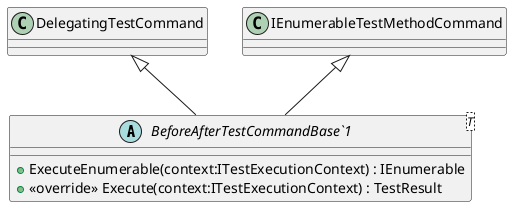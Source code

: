 @startuml
abstract class "BeforeAfterTestCommandBase`1"<T> {
    + ExecuteEnumerable(context:ITestExecutionContext) : IEnumerable
    + <<override>> Execute(context:ITestExecutionContext) : TestResult
}
DelegatingTestCommand <|-- "BeforeAfterTestCommandBase`1"
IEnumerableTestMethodCommand <|-- "BeforeAfterTestCommandBase`1"
@enduml
